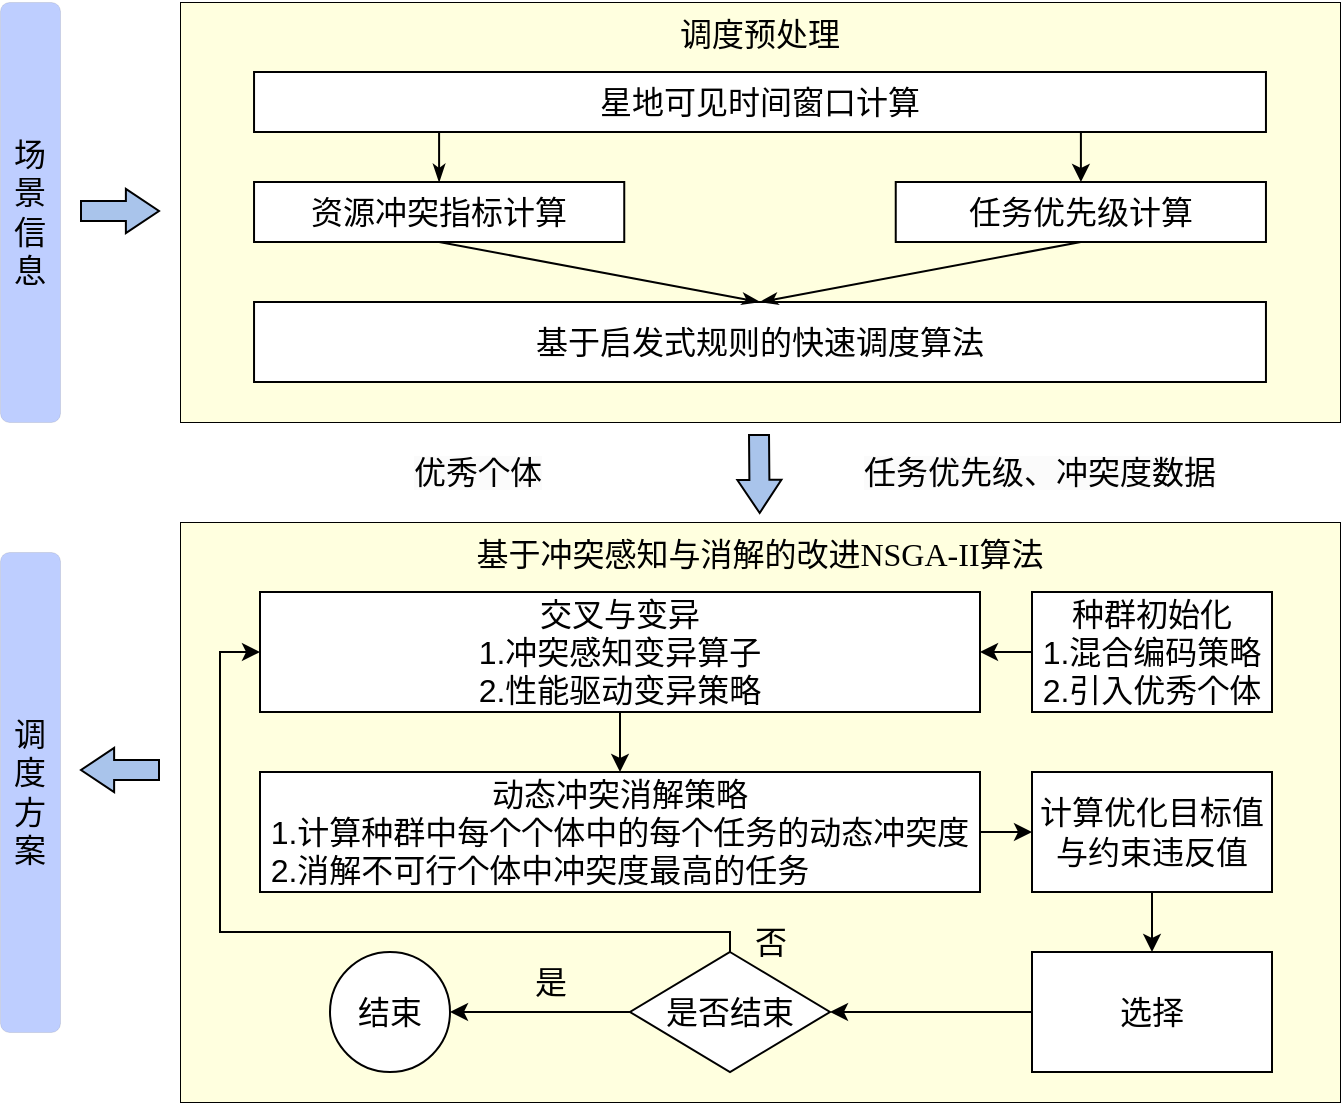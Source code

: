 <mxfile version="24.0.1" type="github">
  <diagram name="第 1 页" id="jkTg79yU5YG_qxhQfQDM">
    <mxGraphModel dx="1434" dy="738" grid="1" gridSize="10" guides="1" tooltips="1" connect="1" arrows="1" fold="1" page="1" pageScale="1" pageWidth="827" pageHeight="1169" math="0" shadow="0">
      <root>
        <mxCell id="0" />
        <mxCell id="1" parent="0" />
        <mxCell id="ZW1uFiiGtGLLKGRdUIta-2" value="场景信息" style="rounded=1;html=1;fillColor=#BECEFF;fontFamily=Helvetica;fontSize=16;strokeWidth=0;whiteSpace=wrap;labelBackgroundColor=none;horizontal=1;verticalAlign=middle;" parent="1" vertex="1">
          <mxGeometry x="110" y="275" width="30" height="210" as="geometry" />
        </mxCell>
        <mxCell id="ZW1uFiiGtGLLKGRdUIta-3" value="" style="shape=flexArrow;endArrow=classic;html=1;rounded=0;endWidth=11.034;endSize=5.186;fillColor=#A9C4EB;fontFamily=Helvetica;fontSize=16;" parent="1" edge="1">
          <mxGeometry width="50" height="50" relative="1" as="geometry">
            <mxPoint x="150" y="379.5" as="sourcePoint" />
            <mxPoint x="190" y="379.5" as="targetPoint" />
          </mxGeometry>
        </mxCell>
        <mxCell id="ZW1uFiiGtGLLKGRdUIta-4" value="" style="shape=flexArrow;endArrow=classic;html=1;rounded=0;endWidth=11.034;endSize=5.186;fillColor=#A9C4EB;fontFamily=Helvetica;fontSize=16;" parent="1" edge="1">
          <mxGeometry width="50" height="50" relative="1" as="geometry">
            <mxPoint x="489.5" y="491" as="sourcePoint" />
            <mxPoint x="489.84" y="531" as="targetPoint" />
          </mxGeometry>
        </mxCell>
        <mxCell id="ZW1uFiiGtGLLKGRdUIta-5" value="&lt;span style=&quot;color: rgb(0, 0, 0); font-size: 16px; font-style: normal; font-variant-ligatures: normal; font-variant-caps: normal; font-weight: 400; letter-spacing: normal; orphans: 2; text-align: center; text-indent: 0px; text-transform: none; widows: 2; word-spacing: 0px; -webkit-text-stroke-width: 0px; background-color: rgb(251, 251, 251); text-decoration-thickness: initial; text-decoration-style: initial; text-decoration-color: initial; float: none; display: inline !important;&quot;&gt;优秀个体&lt;/span&gt;" style="text;whiteSpace=wrap;html=1;fontSize=16;verticalAlign=middle;fontFamily=Helvetica;" parent="1" vertex="1">
          <mxGeometry x="315" y="490" width="140" height="40" as="geometry" />
        </mxCell>
        <mxCell id="ZW1uFiiGtGLLKGRdUIta-6" value="&lt;span style=&quot;color: rgb(0, 0, 0); font-size: 16px; font-style: normal; font-variant-ligatures: normal; font-variant-caps: normal; font-weight: 400; letter-spacing: normal; orphans: 2; text-align: center; text-indent: 0px; text-transform: none; widows: 2; word-spacing: 0px; -webkit-text-stroke-width: 0px; background-color: rgb(251, 251, 251); text-decoration-thickness: initial; text-decoration-style: initial; text-decoration-color: initial; float: none; display: inline !important;&quot;&gt;任务优先级、冲突度数据&lt;/span&gt;" style="text;whiteSpace=wrap;html=1;fontSize=16;verticalAlign=middle;fontFamily=Helvetica;" parent="1" vertex="1">
          <mxGeometry x="540" y="490" width="180" height="40" as="geometry" />
        </mxCell>
        <mxCell id="ZW1uFiiGtGLLKGRdUIta-7" value="" style="group;fontSize=16;fontFamily=Helvetica;" parent="1" vertex="1" connectable="0">
          <mxGeometry x="615" y="575" width="165" height="250" as="geometry" />
        </mxCell>
        <mxCell id="ZW1uFiiGtGLLKGRdUIta-1" value="&lt;span style=&quot;font-size: 16px;&quot;&gt;基于冲突感知与消解的改进&lt;font face=&quot;Times New Roman&quot;&gt;NSGA-II&lt;/font&gt;算法&lt;/span&gt;" style="rounded=0;whiteSpace=wrap;html=1;fillColor=#ffffdf;strokeWidth=0.5;fontFamily=Helvetica;fontSize=16;verticalAlign=top;" parent="ZW1uFiiGtGLLKGRdUIta-7" vertex="1">
          <mxGeometry x="-415" y="-40" width="580" height="290" as="geometry" />
        </mxCell>
        <mxCell id="ZW1uFiiGtGLLKGRdUIta-8" value="&lt;font style=&quot;font-size: 16px;&quot;&gt;种群初始化&lt;/font&gt;&lt;div style=&quot;font-size: 16px;&quot;&gt;&lt;span style=&quot;text-align: left; font-size: 16px;&quot;&gt;1.&lt;/span&gt;&lt;span style=&quot;text-align: left; font-size: 16px;&quot;&gt;混合编码&lt;/span&gt;&lt;span style=&quot;text-align: left; font-size: 16px;&quot;&gt;策略&lt;/span&gt;&lt;span style=&quot;font-size: 16px;&quot;&gt;&lt;br style=&quot;font-size: 16px;&quot;&gt;&lt;/span&gt;&lt;div style=&quot;text-align: left; font-size: 16px;&quot;&gt;&lt;span style=&quot;font-size: 16px; background-color: initial;&quot;&gt;2.引入&lt;span style=&quot;font-size: 16px;&quot;&gt;优秀个体&lt;/span&gt;&lt;/span&gt;&lt;/div&gt;&lt;/div&gt;" style="rounded=0;whiteSpace=wrap;html=1;fontFamily=Helvetica;fontSize=16;verticalAlign=middle;" parent="ZW1uFiiGtGLLKGRdUIta-7" vertex="1">
          <mxGeometry x="11" y="-5" width="120" height="60" as="geometry" />
        </mxCell>
        <mxCell id="ZW1uFiiGtGLLKGRdUIta-49" value="" style="edgeStyle=orthogonalEdgeStyle;rounded=0;orthogonalLoop=1;jettySize=auto;html=1;fontFamily=Helvetica;fontSize=16;" parent="1" source="ZW1uFiiGtGLLKGRdUIta-11" target="ZW1uFiiGtGLLKGRdUIta-35" edge="1">
          <mxGeometry relative="1" as="geometry" />
        </mxCell>
        <mxCell id="ZW1uFiiGtGLLKGRdUIta-11" value="&lt;font style=&quot;font-size: 16px;&quot;&gt;交叉与变异&lt;/font&gt;&lt;br style=&quot;font-size: 16px;&quot;&gt;&lt;div style=&quot;text-align: left; font-size: 16px;&quot;&gt;&lt;span style=&quot;font-size: 16px; background-color: initial;&quot;&gt;1.冲突感知变异算子&lt;/span&gt;&lt;/div&gt;&lt;font style=&quot;font-size: 16px;&quot;&gt;&lt;div style=&quot;text-align: left; font-size: 16px;&quot;&gt;&lt;span style=&quot;background-color: initial; font-size: 16px;&quot;&gt;2.性能驱动变异策略&lt;/span&gt;&lt;/div&gt;&lt;/font&gt;" style="rounded=0;whiteSpace=wrap;html=1;fontFamily=Helvetica;fontSize=16;verticalAlign=middle;" parent="1" vertex="1">
          <mxGeometry x="240" y="570" width="360" height="60" as="geometry" />
        </mxCell>
        <mxCell id="ZW1uFiiGtGLLKGRdUIta-15" value="" style="shape=flexArrow;endArrow=classic;html=1;rounded=0;endWidth=11.034;endSize=5.186;fillColor=#A9C4EB;fontFamily=Helvetica;fontSize=16;" parent="1" edge="1">
          <mxGeometry width="50" height="50" relative="1" as="geometry">
            <mxPoint x="190" y="659" as="sourcePoint" />
            <mxPoint x="150" y="659" as="targetPoint" />
          </mxGeometry>
        </mxCell>
        <mxCell id="ZW1uFiiGtGLLKGRdUIta-16" value="调度方案" style="rounded=1;html=1;fillColor=#BECEFF;fontFamily=Helvetica;fontSize=16;strokeWidth=0;whiteSpace=wrap;labelBackgroundColor=none;horizontal=1;verticalAlign=middle;" parent="1" vertex="1">
          <mxGeometry x="110" y="550" width="30" height="240" as="geometry" />
        </mxCell>
        <mxCell id="ZW1uFiiGtGLLKGRdUIta-25" value="" style="group;fontSize=16;fontFamily=Helvetica;" parent="1" vertex="1" connectable="0">
          <mxGeometry x="200" y="275" width="580" height="210" as="geometry" />
        </mxCell>
        <mxCell id="ZW1uFiiGtGLLKGRdUIta-26" value="&lt;font style=&quot;font-size: 16px;&quot;&gt;调度预处理&lt;/font&gt;" style="rounded=0;whiteSpace=wrap;html=1;fillColor=#ffffdf;strokeWidth=0.5;fontFamily=Helvetica;fontSize=16;verticalAlign=top;" parent="ZW1uFiiGtGLLKGRdUIta-25" vertex="1">
          <mxGeometry width="580" height="210" as="geometry" />
        </mxCell>
        <mxCell id="ZW1uFiiGtGLLKGRdUIta-27" value="星地可见时间窗口计算" style="rounded=0;whiteSpace=wrap;html=1;fontFamily=Helvetica;fontSize=16;" parent="ZW1uFiiGtGLLKGRdUIta-25" vertex="1">
          <mxGeometry x="37.021" y="35" width="505.957" height="30" as="geometry" />
        </mxCell>
        <mxCell id="ZW1uFiiGtGLLKGRdUIta-28" value="资源冲突指标计算" style="rounded=0;whiteSpace=wrap;html=1;fontFamily=Helvetica;fontSize=16;" parent="ZW1uFiiGtGLLKGRdUIta-25" vertex="1">
          <mxGeometry x="37.021" y="90" width="185.106" height="30" as="geometry" />
        </mxCell>
        <mxCell id="ZW1uFiiGtGLLKGRdUIta-29" style="edgeStyle=orthogonalEdgeStyle;rounded=0;orthogonalLoop=1;jettySize=auto;html=1;exitX=0.5;exitY=1;exitDx=0;exitDy=0;endArrow=classicThin;endFill=1;fontFamily=Helvetica;fontSize=16;" parent="ZW1uFiiGtGLLKGRdUIta-25" source="ZW1uFiiGtGLLKGRdUIta-27" target="ZW1uFiiGtGLLKGRdUIta-28" edge="1">
          <mxGeometry relative="1" as="geometry">
            <Array as="points">
              <mxPoint x="129.574" y="65" />
            </Array>
          </mxGeometry>
        </mxCell>
        <mxCell id="ZW1uFiiGtGLLKGRdUIta-30" value="任务优先级计算" style="rounded=0;whiteSpace=wrap;html=1;fontFamily=Helvetica;fontSize=16;" parent="ZW1uFiiGtGLLKGRdUIta-25" vertex="1">
          <mxGeometry x="357.872" y="90" width="185.106" height="30" as="geometry" />
        </mxCell>
        <mxCell id="ZW1uFiiGtGLLKGRdUIta-31" style="edgeStyle=orthogonalEdgeStyle;rounded=0;orthogonalLoop=1;jettySize=auto;html=1;exitX=0.5;exitY=1;exitDx=0;exitDy=0;fontSize=16;fontFamily=Helvetica;" parent="ZW1uFiiGtGLLKGRdUIta-25" source="ZW1uFiiGtGLLKGRdUIta-27" target="ZW1uFiiGtGLLKGRdUIta-30" edge="1">
          <mxGeometry relative="1" as="geometry">
            <Array as="points">
              <mxPoint x="450.426" y="65" />
            </Array>
          </mxGeometry>
        </mxCell>
        <mxCell id="ZW1uFiiGtGLLKGRdUIta-32" value="&lt;span style=&quot;font-size: 16px;&quot;&gt;基于启发式规则&lt;/span&gt;的快速调度算法" style="rounded=0;whiteSpace=wrap;html=1;fontFamily=Helvetica;fontSize=16;" parent="ZW1uFiiGtGLLKGRdUIta-25" vertex="1">
          <mxGeometry x="37.021" y="150" width="505.957" height="40" as="geometry" />
        </mxCell>
        <mxCell id="ZW1uFiiGtGLLKGRdUIta-33" style="rounded=0;orthogonalLoop=1;jettySize=auto;html=1;exitX=0.5;exitY=1;exitDx=0;exitDy=0;entryX=0.5;entryY=0;entryDx=0;entryDy=0;endArrow=classicThin;endFill=1;fontFamily=Helvetica;fontSize=16;" parent="ZW1uFiiGtGLLKGRdUIta-25" source="ZW1uFiiGtGLLKGRdUIta-28" target="ZW1uFiiGtGLLKGRdUIta-32" edge="1">
          <mxGeometry relative="1" as="geometry" />
        </mxCell>
        <mxCell id="ZW1uFiiGtGLLKGRdUIta-34" style="rounded=0;orthogonalLoop=1;jettySize=auto;html=1;exitX=0.5;exitY=1;exitDx=0;exitDy=0;entryX=0.5;entryY=0;entryDx=0;entryDy=0;endArrow=classicThin;endFill=1;fontFamily=Helvetica;fontSize=16;" parent="ZW1uFiiGtGLLKGRdUIta-25" source="ZW1uFiiGtGLLKGRdUIta-30" target="ZW1uFiiGtGLLKGRdUIta-32" edge="1">
          <mxGeometry relative="1" as="geometry" />
        </mxCell>
        <mxCell id="ZW1uFiiGtGLLKGRdUIta-46" style="edgeStyle=orthogonalEdgeStyle;rounded=0;orthogonalLoop=1;jettySize=auto;html=1;entryX=0;entryY=0.5;entryDx=0;entryDy=0;fontFamily=Helvetica;fontSize=16;" parent="1" source="ZW1uFiiGtGLLKGRdUIta-36" target="ZW1uFiiGtGLLKGRdUIta-11" edge="1">
          <mxGeometry relative="1" as="geometry">
            <Array as="points">
              <mxPoint x="475" y="740" />
              <mxPoint x="220" y="740" />
              <mxPoint x="220" y="600" />
            </Array>
          </mxGeometry>
        </mxCell>
        <mxCell id="ZW1uFiiGtGLLKGRdUIta-53" value="" style="edgeStyle=orthogonalEdgeStyle;rounded=0;orthogonalLoop=1;jettySize=auto;html=1;fontSize=16;" parent="1" source="ZW1uFiiGtGLLKGRdUIta-36" target="ZW1uFiiGtGLLKGRdUIta-52" edge="1">
          <mxGeometry relative="1" as="geometry" />
        </mxCell>
        <mxCell id="ZW1uFiiGtGLLKGRdUIta-36" value="&lt;font style=&quot;font-size: 16px;&quot;&gt;是否结束&lt;/font&gt;" style="rhombus;whiteSpace=wrap;html=1;fontFamily=Helvetica;fontSize=16;" parent="1" vertex="1">
          <mxGeometry x="425" y="750" width="100" height="60" as="geometry" />
        </mxCell>
        <mxCell id="ZW1uFiiGtGLLKGRdUIta-51" value="" style="edgeStyle=orthogonalEdgeStyle;rounded=0;orthogonalLoop=1;jettySize=auto;html=1;fontFamily=Helvetica;fontSize=16;" parent="1" source="ZW1uFiiGtGLLKGRdUIta-18" target="ZW1uFiiGtGLLKGRdUIta-23" edge="1">
          <mxGeometry relative="1" as="geometry" />
        </mxCell>
        <mxCell id="ZW1uFiiGtGLLKGRdUIta-18" value="计算优化目标值与约束违反值" style="whiteSpace=wrap;html=1;fontSize=16;fontFamily=Helvetica;verticalAlign=middle;rounded=0;" parent="1" vertex="1">
          <mxGeometry x="626" y="660" width="120" height="60" as="geometry" />
        </mxCell>
        <mxCell id="ZW1uFiiGtGLLKGRdUIta-45" value="" style="edgeStyle=orthogonalEdgeStyle;rounded=0;orthogonalLoop=1;jettySize=auto;html=1;fontFamily=Helvetica;fontSize=16;" parent="1" source="ZW1uFiiGtGLLKGRdUIta-23" target="ZW1uFiiGtGLLKGRdUIta-36" edge="1">
          <mxGeometry relative="1" as="geometry" />
        </mxCell>
        <mxCell id="ZW1uFiiGtGLLKGRdUIta-23" value="选择" style="whiteSpace=wrap;html=1;fontSize=16;fontFamily=Helvetica;verticalAlign=middle;rounded=0;horizontal=1;" parent="1" vertex="1">
          <mxGeometry x="626" y="750" width="120" height="60" as="geometry" />
        </mxCell>
        <mxCell id="ZW1uFiiGtGLLKGRdUIta-50" value="" style="edgeStyle=orthogonalEdgeStyle;rounded=0;orthogonalLoop=1;jettySize=auto;html=1;fontFamily=Helvetica;fontSize=16;" parent="1" source="ZW1uFiiGtGLLKGRdUIta-35" target="ZW1uFiiGtGLLKGRdUIta-18" edge="1">
          <mxGeometry relative="1" as="geometry" />
        </mxCell>
        <mxCell id="ZW1uFiiGtGLLKGRdUIta-35" value="&lt;font style=&quot;font-size: 16px;&quot;&gt;动态冲突消解策略&lt;/font&gt;&lt;br style=&quot;font-size: 16px;&quot;&gt;1.计算种群中每个个体中的每个任务的&lt;span style=&quot;font-size: 16px;&quot;&gt;动态冲突度&lt;/span&gt;&lt;br style=&quot;font-size: 16px;&quot;&gt;2.消解不可行个体中冲突度最高的任务&amp;nbsp; &amp;nbsp; &amp;nbsp; &amp;nbsp; &amp;nbsp; &amp;nbsp; &amp;nbsp; &amp;nbsp; &amp;nbsp;&amp;nbsp;" style="rounded=0;whiteSpace=wrap;html=1;fontFamily=Helvetica;fontSize=16;verticalAlign=middle;" parent="1" vertex="1">
          <mxGeometry x="240" y="660" width="360" height="60" as="geometry" />
        </mxCell>
        <mxCell id="ZW1uFiiGtGLLKGRdUIta-47" value="" style="edgeStyle=orthogonalEdgeStyle;rounded=0;orthogonalLoop=1;jettySize=auto;html=1;fontFamily=Helvetica;fontSize=16;" parent="1" source="ZW1uFiiGtGLLKGRdUIta-8" target="ZW1uFiiGtGLLKGRdUIta-11" edge="1">
          <mxGeometry relative="1" as="geometry" />
        </mxCell>
        <mxCell id="ZW1uFiiGtGLLKGRdUIta-52" value="&lt;font style=&quot;font-size: 16px;&quot;&gt;结束&lt;/font&gt;" style="strokeWidth=1;html=1;shape=mxgraph.flowchart.start_2;whiteSpace=wrap;aspect=fixed;fontSize=16;" parent="1" vertex="1">
          <mxGeometry x="275" y="750" width="60" height="60" as="geometry" />
        </mxCell>
        <mxCell id="ZW1uFiiGtGLLKGRdUIta-54" value="是" style="text;html=1;align=center;verticalAlign=middle;resizable=0;points=[];autosize=1;strokeColor=none;fillColor=none;fontSize=16;" parent="1" vertex="1">
          <mxGeometry x="365" y="750" width="40" height="30" as="geometry" />
        </mxCell>
        <mxCell id="ZW1uFiiGtGLLKGRdUIta-55" value="否" style="text;html=1;align=center;verticalAlign=middle;resizable=0;points=[];autosize=1;strokeColor=none;fillColor=none;fontSize=16;" parent="1" vertex="1">
          <mxGeometry x="475" y="730" width="40" height="30" as="geometry" />
        </mxCell>
      </root>
    </mxGraphModel>
  </diagram>
</mxfile>
